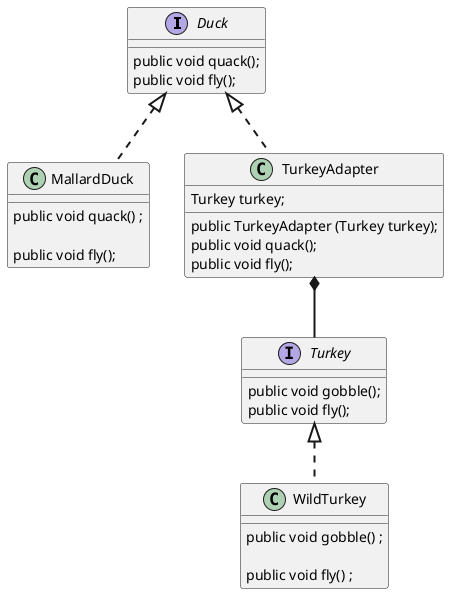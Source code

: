 @startuml AdapterPattern


skinparam BoxPadding 20
skinparam sequenceArrowThickness 2
skinparam SequenceGroupBodyBackgroundColor transparent

interface Duck {
	public void quack();
	public void fly();
}


class MallardDuck implements Duck {
	public void quack() ;
 
	public void fly();
}




interface Turkey {
	public void gobble();
	public void fly();
}


class WildTurkey implements Turkey {
	public void gobble() ;
 
	public void fly() ;
}


TurkeyAdapter *-- Turkey

class TurkeyAdapter implements Duck {
	Turkey turkey;

	public TurkeyAdapter (Turkey turkey);
	public void quack();
  
	public void fly();

	
}

@enduml

